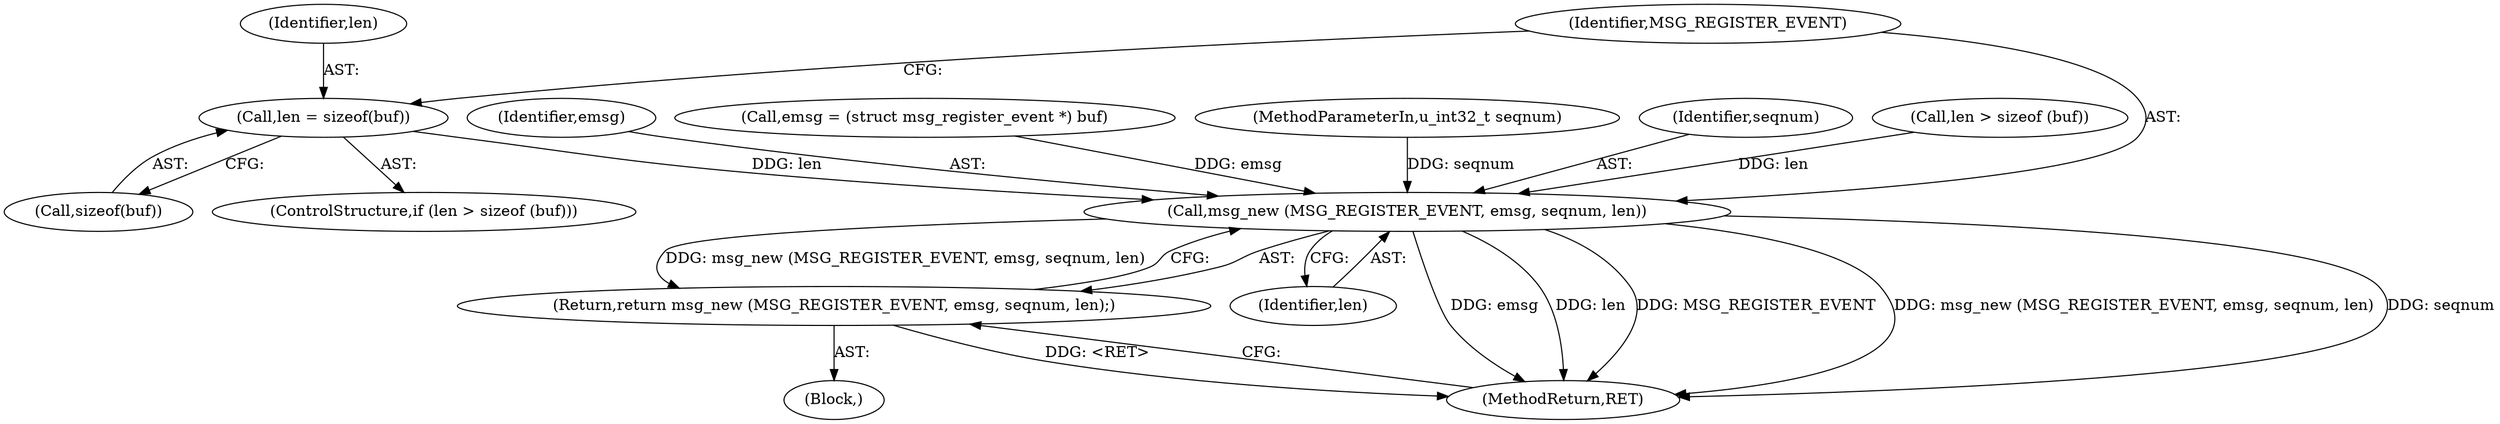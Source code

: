 digraph "0_savannah_3f872fe60463a931c5c766dbf8c36870c0023e88@API" {
"1000157" [label="(Call,len = sizeof(buf))"];
"1000162" [label="(Call,msg_new (MSG_REGISTER_EVENT, emsg, seqnum, len))"];
"1000161" [label="(Return,return msg_new (MSG_REGISTER_EVENT, emsg, seqnum, len);)"];
"1000157" [label="(Call,len = sizeof(buf))"];
"1000166" [label="(Identifier,len)"];
"1000167" [label="(MethodReturn,RET)"];
"1000153" [label="(Call,len > sizeof (buf))"];
"1000163" [label="(Identifier,MSG_REGISTER_EVENT)"];
"1000164" [label="(Identifier,emsg)"];
"1000108" [label="(Call,emsg = (struct msg_register_event *) buf)"];
"1000152" [label="(ControlStructure,if (len > sizeof (buf)))"];
"1000102" [label="(MethodParameterIn,u_int32_t seqnum)"];
"1000104" [label="(Block,)"];
"1000162" [label="(Call,msg_new (MSG_REGISTER_EVENT, emsg, seqnum, len))"];
"1000158" [label="(Identifier,len)"];
"1000161" [label="(Return,return msg_new (MSG_REGISTER_EVENT, emsg, seqnum, len);)"];
"1000165" [label="(Identifier,seqnum)"];
"1000159" [label="(Call,sizeof(buf))"];
"1000157" -> "1000152"  [label="AST: "];
"1000157" -> "1000159"  [label="CFG: "];
"1000158" -> "1000157"  [label="AST: "];
"1000159" -> "1000157"  [label="AST: "];
"1000163" -> "1000157"  [label="CFG: "];
"1000157" -> "1000162"  [label="DDG: len"];
"1000162" -> "1000161"  [label="AST: "];
"1000162" -> "1000166"  [label="CFG: "];
"1000163" -> "1000162"  [label="AST: "];
"1000164" -> "1000162"  [label="AST: "];
"1000165" -> "1000162"  [label="AST: "];
"1000166" -> "1000162"  [label="AST: "];
"1000161" -> "1000162"  [label="CFG: "];
"1000162" -> "1000167"  [label="DDG: emsg"];
"1000162" -> "1000167"  [label="DDG: len"];
"1000162" -> "1000167"  [label="DDG: MSG_REGISTER_EVENT"];
"1000162" -> "1000167"  [label="DDG: msg_new (MSG_REGISTER_EVENT, emsg, seqnum, len)"];
"1000162" -> "1000167"  [label="DDG: seqnum"];
"1000162" -> "1000161"  [label="DDG: msg_new (MSG_REGISTER_EVENT, emsg, seqnum, len)"];
"1000108" -> "1000162"  [label="DDG: emsg"];
"1000102" -> "1000162"  [label="DDG: seqnum"];
"1000153" -> "1000162"  [label="DDG: len"];
"1000161" -> "1000104"  [label="AST: "];
"1000167" -> "1000161"  [label="CFG: "];
"1000161" -> "1000167"  [label="DDG: <RET>"];
}
